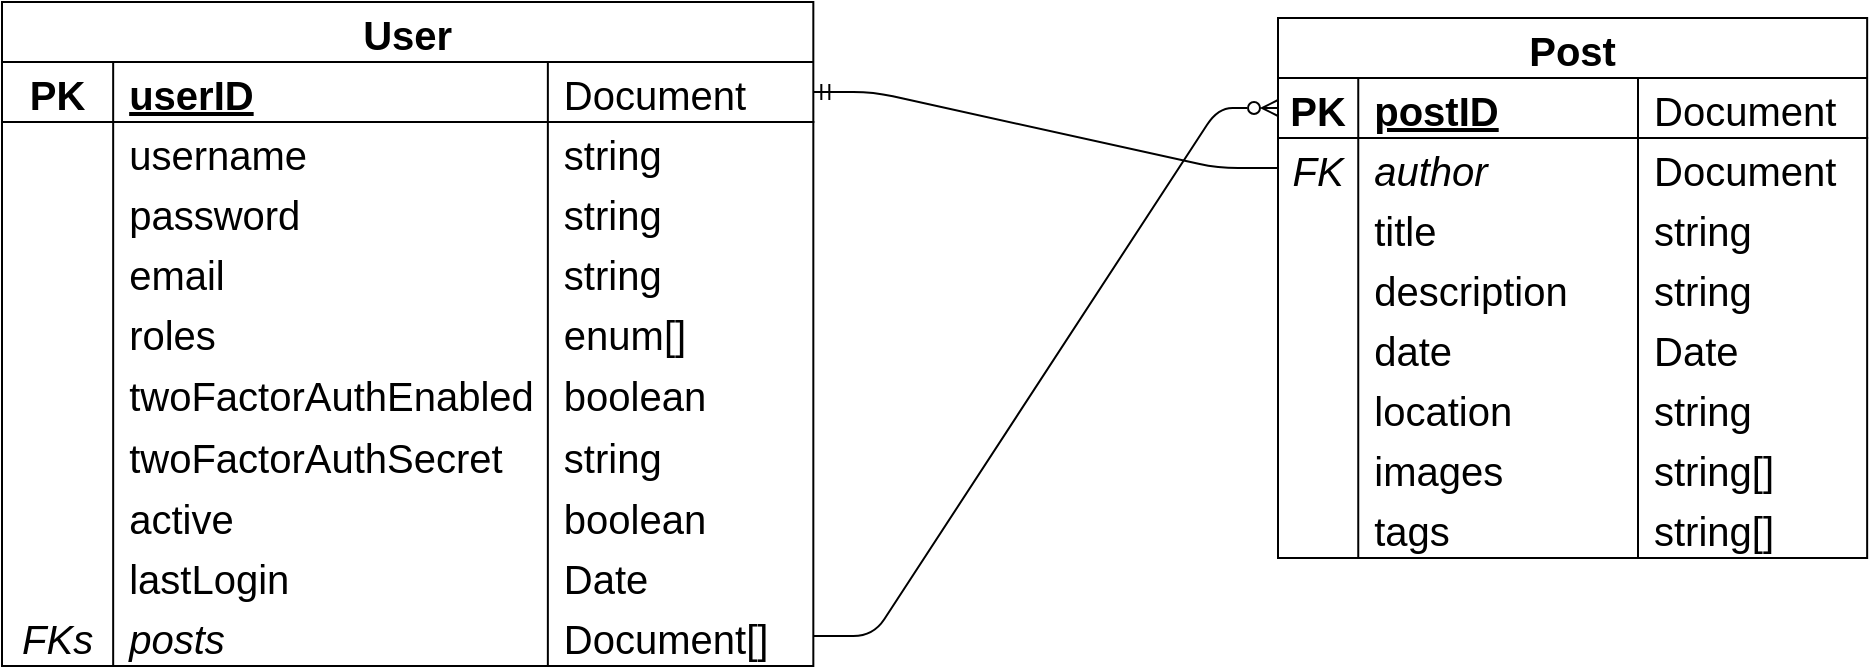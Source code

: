 <mxfile>
    <diagram id="FvibE0tPyZLCJIJes0b2" name="EventPost">
        <mxGraphModel dx="1231" dy="377" grid="0" gridSize="10" guides="1" tooltips="1" connect="1" arrows="1" fold="1" page="0" pageScale="1" pageWidth="850" pageHeight="1100" background="none" math="0" shadow="0">
            <root>
                <mxCell id="0"/>
                <mxCell id="1" parent="0"/>
                <mxCell id="53" value="User" style="shape=table;startSize=30;container=1;collapsible=1;childLayout=tableLayout;fixedRows=1;rowLines=0;fontStyle=1;align=center;resizeLast=1;fontSize=20;" parent="1" vertex="1">
                    <mxGeometry x="-265" y="173" width="405.667" height="332" as="geometry">
                        <mxRectangle x="100" y="160" width="80" height="40" as="alternateBounds"/>
                    </mxGeometry>
                </mxCell>
                <mxCell id="54" value="" style="shape=tableRow;horizontal=0;startSize=0;swimlaneHead=0;swimlaneBody=0;fillColor=none;collapsible=0;dropTarget=0;points=[[0,0.5],[1,0.5]];portConstraint=eastwest;top=0;left=0;right=0;bottom=1;fontSize=20;" parent="53" vertex="1">
                    <mxGeometry y="30" width="405.667" height="30" as="geometry"/>
                </mxCell>
                <mxCell id="55" value="PK" style="shape=partialRectangle;connectable=0;fillColor=none;top=0;left=0;bottom=0;right=0;fontStyle=1;overflow=hidden;fontSize=20;" parent="54" vertex="1">
                    <mxGeometry width="55.584" height="30" as="geometry">
                        <mxRectangle width="55.584" height="30" as="alternateBounds"/>
                    </mxGeometry>
                </mxCell>
                <mxCell id="56" value="userID" style="shape=partialRectangle;connectable=0;fillColor=none;top=0;left=0;bottom=0;right=0;align=left;spacingLeft=6;fontStyle=5;overflow=hidden;fontSize=20;" parent="54" vertex="1">
                    <mxGeometry x="55.584" width="217.346" height="30" as="geometry">
                        <mxRectangle width="217.346" height="30" as="alternateBounds"/>
                    </mxGeometry>
                </mxCell>
                <mxCell id="171" value="Document" style="shape=partialRectangle;connectable=0;fillColor=none;top=0;left=0;bottom=0;right=0;align=left;spacingLeft=6;fontStyle=0;overflow=hidden;fontSize=20;" parent="54" vertex="1">
                    <mxGeometry x="272.93" width="132.737" height="30" as="geometry">
                        <mxRectangle width="132.737" height="30" as="alternateBounds"/>
                    </mxGeometry>
                </mxCell>
                <mxCell id="57" value="" style="shape=tableRow;horizontal=0;startSize=0;swimlaneHead=0;swimlaneBody=0;fillColor=none;collapsible=0;dropTarget=0;points=[[0,0.5],[1,0.5]];portConstraint=eastwest;top=0;left=0;right=0;bottom=0;fontSize=20;" parent="53" vertex="1">
                    <mxGeometry y="60" width="405.667" height="30" as="geometry"/>
                </mxCell>
                <mxCell id="58" value="" style="shape=partialRectangle;connectable=0;fillColor=none;top=0;left=0;bottom=0;right=0;editable=1;overflow=hidden;fontSize=20;" parent="57" vertex="1">
                    <mxGeometry width="55.584" height="30" as="geometry">
                        <mxRectangle width="55.584" height="30" as="alternateBounds"/>
                    </mxGeometry>
                </mxCell>
                <mxCell id="59" value="username" style="shape=partialRectangle;connectable=0;fillColor=none;top=0;left=0;bottom=0;right=0;align=left;spacingLeft=6;overflow=hidden;fontSize=20;" parent="57" vertex="1">
                    <mxGeometry x="55.584" width="217.346" height="30" as="geometry">
                        <mxRectangle width="217.346" height="30" as="alternateBounds"/>
                    </mxGeometry>
                </mxCell>
                <mxCell id="172" value="string" style="shape=partialRectangle;connectable=0;fillColor=none;top=0;left=0;bottom=0;right=0;align=left;spacingLeft=6;overflow=hidden;fontSize=20;" parent="57" vertex="1">
                    <mxGeometry x="272.93" width="132.737" height="30" as="geometry">
                        <mxRectangle width="132.737" height="30" as="alternateBounds"/>
                    </mxGeometry>
                </mxCell>
                <mxCell id="60" value="" style="shape=tableRow;horizontal=0;startSize=0;swimlaneHead=0;swimlaneBody=0;fillColor=none;collapsible=0;dropTarget=0;points=[[0,0.5],[1,0.5]];portConstraint=eastwest;top=0;left=0;right=0;bottom=0;fontSize=20;" parent="53" vertex="1">
                    <mxGeometry y="90" width="405.667" height="30" as="geometry"/>
                </mxCell>
                <mxCell id="61" value="" style="shape=partialRectangle;connectable=0;fillColor=none;top=0;left=0;bottom=0;right=0;editable=1;overflow=hidden;fontSize=20;" parent="60" vertex="1">
                    <mxGeometry width="55.584" height="30" as="geometry">
                        <mxRectangle width="55.584" height="30" as="alternateBounds"/>
                    </mxGeometry>
                </mxCell>
                <mxCell id="62" value="password" style="shape=partialRectangle;connectable=0;fillColor=none;top=0;left=0;bottom=0;right=0;align=left;spacingLeft=6;overflow=hidden;fontSize=20;" parent="60" vertex="1">
                    <mxGeometry x="55.584" width="217.346" height="30" as="geometry">
                        <mxRectangle width="217.346" height="30" as="alternateBounds"/>
                    </mxGeometry>
                </mxCell>
                <mxCell id="173" value="string" style="shape=partialRectangle;connectable=0;fillColor=none;top=0;left=0;bottom=0;right=0;align=left;spacingLeft=6;overflow=hidden;fontSize=20;" parent="60" vertex="1">
                    <mxGeometry x="272.93" width="132.737" height="30" as="geometry">
                        <mxRectangle width="132.737" height="30" as="alternateBounds"/>
                    </mxGeometry>
                </mxCell>
                <mxCell id="70" value="" style="shape=tableRow;horizontal=0;startSize=0;swimlaneHead=0;swimlaneBody=0;fillColor=none;collapsible=0;dropTarget=0;points=[[0,0.5],[1,0.5]];portConstraint=eastwest;top=0;left=0;right=0;bottom=0;fontSize=20;" parent="53" vertex="1">
                    <mxGeometry y="120" width="405.667" height="30" as="geometry"/>
                </mxCell>
                <mxCell id="71" value="" style="shape=partialRectangle;connectable=0;fillColor=none;top=0;left=0;bottom=0;right=0;editable=1;overflow=hidden;fontSize=20;" parent="70" vertex="1">
                    <mxGeometry width="55.584" height="30" as="geometry">
                        <mxRectangle width="55.584" height="30" as="alternateBounds"/>
                    </mxGeometry>
                </mxCell>
                <mxCell id="72" value="email" style="shape=partialRectangle;connectable=0;fillColor=none;top=0;left=0;bottom=0;right=0;align=left;spacingLeft=6;overflow=hidden;fontSize=20;" parent="70" vertex="1">
                    <mxGeometry x="55.584" width="217.346" height="30" as="geometry">
                        <mxRectangle width="217.346" height="30" as="alternateBounds"/>
                    </mxGeometry>
                </mxCell>
                <mxCell id="174" value="string" style="shape=partialRectangle;connectable=0;fillColor=none;top=0;left=0;bottom=0;right=0;align=left;spacingLeft=6;overflow=hidden;fontSize=20;" parent="70" vertex="1">
                    <mxGeometry x="272.93" width="132.737" height="30" as="geometry">
                        <mxRectangle width="132.737" height="30" as="alternateBounds"/>
                    </mxGeometry>
                </mxCell>
                <mxCell id="66" value="" style="shape=tableRow;horizontal=0;startSize=0;swimlaneHead=0;swimlaneBody=0;fillColor=none;collapsible=0;dropTarget=0;points=[[0,0.5],[1,0.5]];portConstraint=eastwest;top=0;left=0;right=0;bottom=0;fontSize=20;" parent="53" vertex="1">
                    <mxGeometry y="150" width="405.667" height="30" as="geometry"/>
                </mxCell>
                <mxCell id="67" value="" style="shape=partialRectangle;connectable=0;fillColor=none;top=0;left=0;bottom=0;right=0;editable=1;overflow=hidden;fontSize=20;" parent="66" vertex="1">
                    <mxGeometry width="55.584" height="30" as="geometry">
                        <mxRectangle width="55.584" height="30" as="alternateBounds"/>
                    </mxGeometry>
                </mxCell>
                <mxCell id="68" value="roles" style="shape=partialRectangle;connectable=0;fillColor=none;top=0;left=0;bottom=0;right=0;align=left;spacingLeft=6;overflow=hidden;fontSize=20;" parent="66" vertex="1">
                    <mxGeometry x="55.584" width="217.346" height="30" as="geometry">
                        <mxRectangle width="217.346" height="30" as="alternateBounds"/>
                    </mxGeometry>
                </mxCell>
                <mxCell id="175" value="enum[]" style="shape=partialRectangle;connectable=0;fillColor=none;top=0;left=0;bottom=0;right=0;align=left;spacingLeft=6;overflow=hidden;fontSize=20;" parent="66" vertex="1">
                    <mxGeometry x="272.93" width="132.737" height="30" as="geometry">
                        <mxRectangle width="132.737" height="30" as="alternateBounds"/>
                    </mxGeometry>
                </mxCell>
                <mxCell id="204" value="" style="shape=tableRow;horizontal=0;startSize=0;swimlaneHead=0;swimlaneBody=0;fillColor=none;collapsible=0;dropTarget=0;points=[[0,0.5],[1,0.5]];portConstraint=eastwest;top=0;left=0;right=0;bottom=0;fontSize=20;" parent="53" vertex="1">
                    <mxGeometry y="180" width="405.667" height="31" as="geometry"/>
                </mxCell>
                <mxCell id="205" value="" style="shape=partialRectangle;connectable=0;fillColor=none;top=0;left=0;bottom=0;right=0;editable=1;overflow=hidden;fontSize=20;" parent="204" vertex="1">
                    <mxGeometry width="55.584" height="31" as="geometry">
                        <mxRectangle width="55.584" height="31" as="alternateBounds"/>
                    </mxGeometry>
                </mxCell>
                <mxCell id="206" value="twoFactorAuthEnabled" style="shape=partialRectangle;connectable=0;fillColor=none;top=0;left=0;bottom=0;right=0;align=left;spacingLeft=6;overflow=hidden;fontSize=20;" parent="204" vertex="1">
                    <mxGeometry x="55.584" width="217.346" height="31" as="geometry">
                        <mxRectangle width="217.346" height="31" as="alternateBounds"/>
                    </mxGeometry>
                </mxCell>
                <mxCell id="207" value="boolean" style="shape=partialRectangle;connectable=0;fillColor=none;top=0;left=0;bottom=0;right=0;align=left;spacingLeft=6;overflow=hidden;fontSize=20;" parent="204" vertex="1">
                    <mxGeometry x="272.93" width="132.737" height="31" as="geometry">
                        <mxRectangle width="132.737" height="31" as="alternateBounds"/>
                    </mxGeometry>
                </mxCell>
                <mxCell id="208" value="" style="shape=tableRow;horizontal=0;startSize=0;swimlaneHead=0;swimlaneBody=0;fillColor=none;collapsible=0;dropTarget=0;points=[[0,0.5],[1,0.5]];portConstraint=eastwest;top=0;left=0;right=0;bottom=0;fontSize=20;" parent="53" vertex="1">
                    <mxGeometry y="211" width="405.667" height="31" as="geometry"/>
                </mxCell>
                <mxCell id="209" value="" style="shape=partialRectangle;connectable=0;fillColor=none;top=0;left=0;bottom=0;right=0;editable=1;overflow=hidden;fontSize=20;" parent="208" vertex="1">
                    <mxGeometry width="55.584" height="31" as="geometry">
                        <mxRectangle width="55.584" height="31" as="alternateBounds"/>
                    </mxGeometry>
                </mxCell>
                <mxCell id="210" value="twoFactorAuthSecret" style="shape=partialRectangle;connectable=0;fillColor=none;top=0;left=0;bottom=0;right=0;align=left;spacingLeft=6;overflow=hidden;fontSize=20;" parent="208" vertex="1">
                    <mxGeometry x="55.584" width="217.346" height="31" as="geometry">
                        <mxRectangle width="217.346" height="31" as="alternateBounds"/>
                    </mxGeometry>
                </mxCell>
                <mxCell id="211" value="string" style="shape=partialRectangle;connectable=0;fillColor=none;top=0;left=0;bottom=0;right=0;align=left;spacingLeft=6;overflow=hidden;fontSize=20;" parent="208" vertex="1">
                    <mxGeometry x="272.93" width="132.737" height="31" as="geometry">
                        <mxRectangle width="132.737" height="31" as="alternateBounds"/>
                    </mxGeometry>
                </mxCell>
                <mxCell id="63" value="" style="shape=tableRow;horizontal=0;startSize=0;swimlaneHead=0;swimlaneBody=0;fillColor=none;collapsible=0;dropTarget=0;points=[[0,0.5],[1,0.5]];portConstraint=eastwest;top=0;left=0;right=0;bottom=0;fontSize=20;" parent="53" vertex="1">
                    <mxGeometry y="242" width="405.667" height="30" as="geometry"/>
                </mxCell>
                <mxCell id="64" value="" style="shape=partialRectangle;connectable=0;fillColor=none;top=0;left=0;bottom=0;right=0;editable=1;overflow=hidden;fontSize=20;" parent="63" vertex="1">
                    <mxGeometry width="55.584" height="30" as="geometry">
                        <mxRectangle width="55.584" height="30" as="alternateBounds"/>
                    </mxGeometry>
                </mxCell>
                <mxCell id="65" value="active" style="shape=partialRectangle;connectable=0;fillColor=none;top=0;left=0;bottom=0;right=0;align=left;spacingLeft=6;overflow=hidden;fontSize=20;" parent="63" vertex="1">
                    <mxGeometry x="55.584" width="217.346" height="30" as="geometry">
                        <mxRectangle width="217.346" height="30" as="alternateBounds"/>
                    </mxGeometry>
                </mxCell>
                <mxCell id="176" value="boolean" style="shape=partialRectangle;connectable=0;fillColor=none;top=0;left=0;bottom=0;right=0;align=left;spacingLeft=6;overflow=hidden;fontSize=20;" parent="63" vertex="1">
                    <mxGeometry x="272.93" width="132.737" height="30" as="geometry">
                        <mxRectangle width="132.737" height="30" as="alternateBounds"/>
                    </mxGeometry>
                </mxCell>
                <mxCell id="212" value="" style="shape=tableRow;horizontal=0;startSize=0;swimlaneHead=0;swimlaneBody=0;fillColor=none;collapsible=0;dropTarget=0;points=[[0,0.5],[1,0.5]];portConstraint=eastwest;top=0;left=0;right=0;bottom=0;fontSize=20;" parent="53" vertex="1">
                    <mxGeometry y="272" width="405.667" height="30" as="geometry"/>
                </mxCell>
                <mxCell id="213" value="" style="shape=partialRectangle;connectable=0;fillColor=none;top=0;left=0;bottom=0;right=0;editable=1;overflow=hidden;fontSize=20;" parent="212" vertex="1">
                    <mxGeometry width="55.584" height="30" as="geometry">
                        <mxRectangle width="55.584" height="30" as="alternateBounds"/>
                    </mxGeometry>
                </mxCell>
                <mxCell id="214" value="lastLogin" style="shape=partialRectangle;connectable=0;fillColor=none;top=0;left=0;bottom=0;right=0;align=left;spacingLeft=6;overflow=hidden;fontSize=20;" parent="212" vertex="1">
                    <mxGeometry x="55.584" width="217.346" height="30" as="geometry">
                        <mxRectangle width="217.346" height="30" as="alternateBounds"/>
                    </mxGeometry>
                </mxCell>
                <mxCell id="215" value="Date" style="shape=partialRectangle;connectable=0;fillColor=none;top=0;left=0;bottom=0;right=0;align=left;spacingLeft=6;overflow=hidden;fontSize=20;" parent="212" vertex="1">
                    <mxGeometry x="272.93" width="132.737" height="30" as="geometry">
                        <mxRectangle width="132.737" height="30" as="alternateBounds"/>
                    </mxGeometry>
                </mxCell>
                <mxCell id="190" value="" style="shape=tableRow;horizontal=0;startSize=0;swimlaneHead=0;swimlaneBody=0;fillColor=none;collapsible=0;dropTarget=0;points=[[0,0.5],[1,0.5]];portConstraint=eastwest;top=0;left=0;right=0;bottom=0;fontSize=20;" parent="53" vertex="1">
                    <mxGeometry y="302" width="405.667" height="30" as="geometry"/>
                </mxCell>
                <mxCell id="191" value="FKs" style="shape=partialRectangle;connectable=0;fillColor=none;top=0;left=0;bottom=0;right=0;editable=1;overflow=hidden;fontSize=20;fontStyle=2" parent="190" vertex="1">
                    <mxGeometry width="55.584" height="30" as="geometry">
                        <mxRectangle width="55.584" height="30" as="alternateBounds"/>
                    </mxGeometry>
                </mxCell>
                <mxCell id="192" value="posts" style="shape=partialRectangle;connectable=0;fillColor=none;top=0;left=0;bottom=0;right=0;align=left;spacingLeft=6;overflow=hidden;fontSize=20;fontStyle=2" parent="190" vertex="1">
                    <mxGeometry x="55.584" width="217.346" height="30" as="geometry">
                        <mxRectangle width="217.346" height="30" as="alternateBounds"/>
                    </mxGeometry>
                </mxCell>
                <mxCell id="193" value="Document[]" style="shape=partialRectangle;connectable=0;fillColor=none;top=0;left=0;bottom=0;right=0;align=left;spacingLeft=6;overflow=hidden;fontSize=20;" parent="190" vertex="1">
                    <mxGeometry x="272.93" width="132.737" height="30" as="geometry">
                        <mxRectangle width="132.737" height="30" as="alternateBounds"/>
                    </mxGeometry>
                </mxCell>
                <mxCell id="92" value="Post" style="shape=table;startSize=30;container=1;collapsible=1;childLayout=tableLayout;fixedRows=1;rowLines=0;fontStyle=1;align=center;resizeLast=1;fontSize=20;" parent="1" vertex="1">
                    <mxGeometry x="373" y="181" width="294.573" height="270" as="geometry">
                        <mxRectangle x="700" y="140" width="140" height="40" as="alternateBounds"/>
                    </mxGeometry>
                </mxCell>
                <mxCell id="93" value="" style="shape=tableRow;horizontal=0;startSize=0;swimlaneHead=0;swimlaneBody=0;fillColor=none;collapsible=0;dropTarget=0;points=[[0,0.5],[1,0.5]];portConstraint=eastwest;top=0;left=0;right=0;bottom=1;fontSize=20;" parent="92" vertex="1">
                    <mxGeometry y="30" width="294.573" height="30" as="geometry"/>
                </mxCell>
                <mxCell id="94" value="PK" style="shape=partialRectangle;connectable=0;fillColor=none;top=0;left=0;bottom=0;right=0;fontStyle=1;overflow=hidden;fontSize=20;" parent="93" vertex="1">
                    <mxGeometry width="40.128" height="30" as="geometry">
                        <mxRectangle width="40.128" height="30" as="alternateBounds"/>
                    </mxGeometry>
                </mxCell>
                <mxCell id="95" value="postID" style="shape=partialRectangle;connectable=0;fillColor=none;top=0;left=0;bottom=0;right=0;align=left;spacingLeft=6;fontStyle=5;overflow=hidden;fontSize=20;" parent="93" vertex="1">
                    <mxGeometry x="40.128" width="139.872" height="30" as="geometry">
                        <mxRectangle width="139.872" height="30" as="alternateBounds"/>
                    </mxGeometry>
                </mxCell>
                <mxCell id="181" value="Document" style="shape=partialRectangle;connectable=0;fillColor=none;top=0;left=0;bottom=0;right=0;align=left;spacingLeft=6;fontStyle=0;overflow=hidden;fontSize=20;" parent="93" vertex="1">
                    <mxGeometry x="180" width="114.573" height="30" as="geometry">
                        <mxRectangle width="114.573" height="30" as="alternateBounds"/>
                    </mxGeometry>
                </mxCell>
                <mxCell id="198" value="" style="shape=tableRow;horizontal=0;startSize=0;swimlaneHead=0;swimlaneBody=0;fillColor=none;collapsible=0;dropTarget=0;points=[[0,0.5],[1,0.5]];portConstraint=eastwest;top=0;left=0;right=0;bottom=0;fontSize=20;fontStyle=2" parent="92" vertex="1">
                    <mxGeometry y="60" width="294.573" height="30" as="geometry"/>
                </mxCell>
                <mxCell id="199" value="FK" style="shape=partialRectangle;connectable=0;fillColor=none;top=0;left=0;bottom=0;right=0;editable=1;overflow=hidden;fontSize=20;fontStyle=2" parent="198" vertex="1">
                    <mxGeometry width="40.128" height="30" as="geometry">
                        <mxRectangle width="40.128" height="30" as="alternateBounds"/>
                    </mxGeometry>
                </mxCell>
                <mxCell id="200" value="author" style="shape=partialRectangle;connectable=0;fillColor=none;top=0;left=0;bottom=0;right=0;align=left;spacingLeft=6;overflow=hidden;fontSize=20;fontStyle=2" parent="198" vertex="1">
                    <mxGeometry x="40.128" width="139.872" height="30" as="geometry">
                        <mxRectangle width="139.872" height="30" as="alternateBounds"/>
                    </mxGeometry>
                </mxCell>
                <mxCell id="201" value="Document" style="shape=partialRectangle;connectable=0;fillColor=none;top=0;left=0;bottom=0;right=0;align=left;spacingLeft=6;overflow=hidden;fontSize=20;" parent="198" vertex="1">
                    <mxGeometry x="180" width="114.573" height="30" as="geometry">
                        <mxRectangle width="114.573" height="30" as="alternateBounds"/>
                    </mxGeometry>
                </mxCell>
                <mxCell id="96" value="" style="shape=tableRow;horizontal=0;startSize=0;swimlaneHead=0;swimlaneBody=0;fillColor=none;collapsible=0;dropTarget=0;points=[[0,0.5],[1,0.5]];portConstraint=eastwest;top=0;left=0;right=0;bottom=0;fontSize=20;" parent="92" vertex="1">
                    <mxGeometry y="90" width="294.573" height="30" as="geometry"/>
                </mxCell>
                <mxCell id="97" value="" style="shape=partialRectangle;connectable=0;fillColor=none;top=0;left=0;bottom=0;right=0;editable=1;overflow=hidden;fontSize=20;" parent="96" vertex="1">
                    <mxGeometry width="40.128" height="30" as="geometry">
                        <mxRectangle width="40.128" height="30" as="alternateBounds"/>
                    </mxGeometry>
                </mxCell>
                <mxCell id="98" value="title" style="shape=partialRectangle;connectable=0;fillColor=none;top=0;left=0;bottom=0;right=0;align=left;spacingLeft=6;overflow=hidden;fontSize=20;" parent="96" vertex="1">
                    <mxGeometry x="40.128" width="139.872" height="30" as="geometry">
                        <mxRectangle width="139.872" height="30" as="alternateBounds"/>
                    </mxGeometry>
                </mxCell>
                <mxCell id="182" value="string" style="shape=partialRectangle;connectable=0;fillColor=none;top=0;left=0;bottom=0;right=0;align=left;spacingLeft=6;overflow=hidden;fontSize=20;" parent="96" vertex="1">
                    <mxGeometry x="180" width="114.573" height="30" as="geometry">
                        <mxRectangle width="114.573" height="30" as="alternateBounds"/>
                    </mxGeometry>
                </mxCell>
                <mxCell id="99" value="" style="shape=tableRow;horizontal=0;startSize=0;swimlaneHead=0;swimlaneBody=0;fillColor=none;collapsible=0;dropTarget=0;points=[[0,0.5],[1,0.5]];portConstraint=eastwest;top=0;left=0;right=0;bottom=0;fontSize=20;" parent="92" vertex="1">
                    <mxGeometry y="120" width="294.573" height="30" as="geometry"/>
                </mxCell>
                <mxCell id="100" value="" style="shape=partialRectangle;connectable=0;fillColor=none;top=0;left=0;bottom=0;right=0;editable=1;overflow=hidden;fontSize=20;" parent="99" vertex="1">
                    <mxGeometry width="40.128" height="30" as="geometry">
                        <mxRectangle width="40.128" height="30" as="alternateBounds"/>
                    </mxGeometry>
                </mxCell>
                <mxCell id="101" value="description" style="shape=partialRectangle;connectable=0;fillColor=none;top=0;left=0;bottom=0;right=0;align=left;spacingLeft=6;overflow=hidden;fontSize=20;" parent="99" vertex="1">
                    <mxGeometry x="40.128" width="139.872" height="30" as="geometry">
                        <mxRectangle width="139.872" height="30" as="alternateBounds"/>
                    </mxGeometry>
                </mxCell>
                <mxCell id="183" value="string" style="shape=partialRectangle;connectable=0;fillColor=none;top=0;left=0;bottom=0;right=0;align=left;spacingLeft=6;overflow=hidden;fontSize=20;" parent="99" vertex="1">
                    <mxGeometry x="180" width="114.573" height="30" as="geometry">
                        <mxRectangle width="114.573" height="30" as="alternateBounds"/>
                    </mxGeometry>
                </mxCell>
                <mxCell id="111" value="" style="shape=tableRow;horizontal=0;startSize=0;swimlaneHead=0;swimlaneBody=0;fillColor=none;collapsible=0;dropTarget=0;points=[[0,0.5],[1,0.5]];portConstraint=eastwest;top=0;left=0;right=0;bottom=0;fontSize=20;" parent="92" vertex="1">
                    <mxGeometry y="150" width="294.573" height="30" as="geometry"/>
                </mxCell>
                <mxCell id="112" value="" style="shape=partialRectangle;connectable=0;fillColor=none;top=0;left=0;bottom=0;right=0;editable=1;overflow=hidden;fontSize=20;" parent="111" vertex="1">
                    <mxGeometry width="40.128" height="30" as="geometry">
                        <mxRectangle width="40.128" height="30" as="alternateBounds"/>
                    </mxGeometry>
                </mxCell>
                <mxCell id="113" value="date" style="shape=partialRectangle;connectable=0;fillColor=none;top=0;left=0;bottom=0;right=0;align=left;spacingLeft=6;overflow=hidden;fontSize=20;" parent="111" vertex="1">
                    <mxGeometry x="40.128" width="139.872" height="30" as="geometry">
                        <mxRectangle width="139.872" height="30" as="alternateBounds"/>
                    </mxGeometry>
                </mxCell>
                <mxCell id="184" value="Date" style="shape=partialRectangle;connectable=0;fillColor=none;top=0;left=0;bottom=0;right=0;align=left;spacingLeft=6;overflow=hidden;fontSize=20;" parent="111" vertex="1">
                    <mxGeometry x="180" width="114.573" height="30" as="geometry">
                        <mxRectangle width="114.573" height="30" as="alternateBounds"/>
                    </mxGeometry>
                </mxCell>
                <mxCell id="114" value="" style="shape=tableRow;horizontal=0;startSize=0;swimlaneHead=0;swimlaneBody=0;fillColor=none;collapsible=0;dropTarget=0;points=[[0,0.5],[1,0.5]];portConstraint=eastwest;top=0;left=0;right=0;bottom=0;fontSize=20;" parent="92" vertex="1">
                    <mxGeometry y="180" width="294.573" height="30" as="geometry"/>
                </mxCell>
                <mxCell id="115" value="" style="shape=partialRectangle;connectable=0;fillColor=none;top=0;left=0;bottom=0;right=0;editable=1;overflow=hidden;fontSize=20;" parent="114" vertex="1">
                    <mxGeometry width="40.128" height="30" as="geometry">
                        <mxRectangle width="40.128" height="30" as="alternateBounds"/>
                    </mxGeometry>
                </mxCell>
                <mxCell id="116" value="location" style="shape=partialRectangle;connectable=0;fillColor=none;top=0;left=0;bottom=0;right=0;align=left;spacingLeft=6;overflow=hidden;fontSize=20;" parent="114" vertex="1">
                    <mxGeometry x="40.128" width="139.872" height="30" as="geometry">
                        <mxRectangle width="139.872" height="30" as="alternateBounds"/>
                    </mxGeometry>
                </mxCell>
                <mxCell id="185" value="string" style="shape=partialRectangle;connectable=0;fillColor=none;top=0;left=0;bottom=0;right=0;align=left;spacingLeft=6;overflow=hidden;fontSize=20;" parent="114" vertex="1">
                    <mxGeometry x="180" width="114.573" height="30" as="geometry">
                        <mxRectangle width="114.573" height="30" as="alternateBounds"/>
                    </mxGeometry>
                </mxCell>
                <mxCell id="117" value="" style="shape=tableRow;horizontal=0;startSize=0;swimlaneHead=0;swimlaneBody=0;fillColor=none;collapsible=0;dropTarget=0;points=[[0,0.5],[1,0.5]];portConstraint=eastwest;top=0;left=0;right=0;bottom=0;fontSize=20;" parent="92" vertex="1">
                    <mxGeometry y="210" width="294.573" height="30" as="geometry"/>
                </mxCell>
                <mxCell id="118" value="" style="shape=partialRectangle;connectable=0;fillColor=none;top=0;left=0;bottom=0;right=0;editable=1;overflow=hidden;fontSize=20;" parent="117" vertex="1">
                    <mxGeometry width="40.128" height="30" as="geometry">
                        <mxRectangle width="40.128" height="30" as="alternateBounds"/>
                    </mxGeometry>
                </mxCell>
                <mxCell id="119" value="images" style="shape=partialRectangle;connectable=0;fillColor=none;top=0;left=0;bottom=0;right=0;align=left;spacingLeft=6;overflow=hidden;fontSize=20;" parent="117" vertex="1">
                    <mxGeometry x="40.128" width="139.872" height="30" as="geometry">
                        <mxRectangle width="139.872" height="30" as="alternateBounds"/>
                    </mxGeometry>
                </mxCell>
                <mxCell id="186" value="string[]" style="shape=partialRectangle;connectable=0;fillColor=none;top=0;left=0;bottom=0;right=0;align=left;spacingLeft=6;overflow=hidden;fontSize=20;" parent="117" vertex="1">
                    <mxGeometry x="180" width="114.573" height="30" as="geometry">
                        <mxRectangle width="114.573" height="30" as="alternateBounds"/>
                    </mxGeometry>
                </mxCell>
                <mxCell id="120" value="" style="shape=tableRow;horizontal=0;startSize=0;swimlaneHead=0;swimlaneBody=0;fillColor=none;collapsible=0;dropTarget=0;points=[[0,0.5],[1,0.5]];portConstraint=eastwest;top=0;left=0;right=0;bottom=0;fontSize=20;" parent="92" vertex="1">
                    <mxGeometry y="240" width="294.573" height="30" as="geometry"/>
                </mxCell>
                <mxCell id="121" value="" style="shape=partialRectangle;connectable=0;fillColor=none;top=0;left=0;bottom=0;right=0;editable=1;overflow=hidden;fontSize=20;" parent="120" vertex="1">
                    <mxGeometry width="40.128" height="30" as="geometry">
                        <mxRectangle width="40.128" height="30" as="alternateBounds"/>
                    </mxGeometry>
                </mxCell>
                <mxCell id="122" value="tags" style="shape=partialRectangle;connectable=0;fillColor=none;top=0;left=0;bottom=0;right=0;align=left;spacingLeft=6;overflow=hidden;fontSize=20;" parent="120" vertex="1">
                    <mxGeometry x="40.128" width="139.872" height="30" as="geometry">
                        <mxRectangle width="139.872" height="30" as="alternateBounds"/>
                    </mxGeometry>
                </mxCell>
                <mxCell id="187" value="string[]" style="shape=partialRectangle;connectable=0;fillColor=none;top=0;left=0;bottom=0;right=0;align=left;spacingLeft=6;overflow=hidden;fontSize=20;" parent="120" vertex="1">
                    <mxGeometry x="180" width="114.573" height="30" as="geometry">
                        <mxRectangle width="114.573" height="30" as="alternateBounds"/>
                    </mxGeometry>
                </mxCell>
                <mxCell id="202" style="edgeStyle=entityRelationEdgeStyle;html=1;exitX=1;exitY=0.5;exitDx=0;exitDy=0;entryX=0;entryY=0.5;entryDx=0;entryDy=0;startArrow=none;startFill=0;endArrow=ERzeroToMany;endFill=0;" parent="1" source="190" target="93" edge="1">
                    <mxGeometry relative="1" as="geometry"/>
                </mxCell>
                <mxCell id="203" style="edgeStyle=entityRelationEdgeStyle;html=1;exitX=1;exitY=0.5;exitDx=0;exitDy=0;entryX=0;entryY=0.5;entryDx=0;entryDy=0;startArrow=ERmandOne;startFill=0;endArrow=none;endFill=0;" parent="1" source="54" target="198" edge="1">
                    <mxGeometry relative="1" as="geometry"/>
                </mxCell>
            </root>
        </mxGraphModel>
    </diagram>
</mxfile>